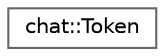 digraph "Graphical Class Hierarchy"
{
 // LATEX_PDF_SIZE
  bgcolor="transparent";
  edge [fontname=Helvetica,fontsize=10,labelfontname=Helvetica,labelfontsize=10];
  node [fontname=Helvetica,fontsize=10,shape=box,height=0.2,width=0.4];
  rankdir="LR";
  Node0 [id="Node000000",label="chat::Token",height=0.2,width=0.4,color="grey40", fillcolor="white", style="filled",URL="$classchat_1_1_token.html",tooltip="Класс, предоставляющий статический генератор токенов."];
}
